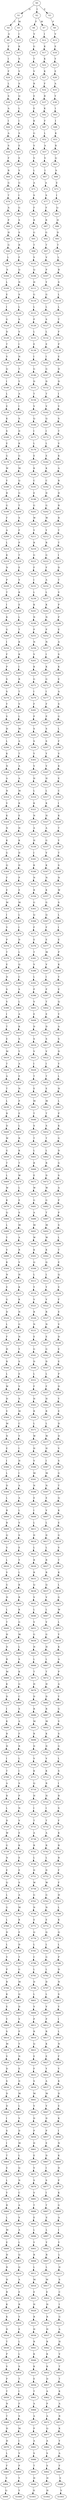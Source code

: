 strict digraph  {
	S0 -> S1 [ label = Q ];
	S0 -> S2 [ label = I ];
	S0 -> S3 [ label = E ];
	S1 -> S4 [ label = C ];
	S1 -> S5 [ label = M ];
	S2 -> S6 [ label = F ];
	S2 -> S7 [ label = W ];
	S3 -> S8 [ label = P ];
	S4 -> S9 [ label = A ];
	S5 -> S10 [ label = I ];
	S6 -> S11 [ label = V ];
	S7 -> S12 [ label = I ];
	S8 -> S13 [ label = V ];
	S9 -> S14 [ label = F ];
	S10 -> S15 [ label = K ];
	S11 -> S16 [ label = G ];
	S12 -> S17 [ label = K ];
	S13 -> S18 [ label = E ];
	S14 -> S19 [ label = I ];
	S15 -> S20 [ label = S ];
	S16 -> S21 [ label = T ];
	S17 -> S22 [ label = K ];
	S18 -> S23 [ label = Y ];
	S19 -> S24 [ label = F ];
	S20 -> S25 [ label = V ];
	S21 -> S26 [ label = V ];
	S22 -> S27 [ label = K ];
	S23 -> S28 [ label = E ];
	S24 -> S29 [ label = L ];
	S25 -> S30 [ label = S ];
	S26 -> S31 [ label = R ];
	S27 -> S32 [ label = F ];
	S28 -> S33 [ label = A ];
	S29 -> S34 [ label = S ];
	S30 -> S35 [ label = Q ];
	S31 -> S36 [ label = E ];
	S32 -> S37 [ label = R ];
	S33 -> S38 [ label = Y ];
	S34 -> S39 [ label = A ];
	S35 -> S40 [ label = L ];
	S36 -> S41 [ label = E ];
	S37 -> S42 [ label = K ];
	S38 -> S43 [ label = I ];
	S39 -> S44 [ label = I ];
	S40 -> S45 [ label = I ];
	S41 -> S46 [ label = K ];
	S42 -> S47 [ label = F ];
	S43 -> S48 [ label = I ];
	S44 -> S49 [ label = A ];
	S45 -> S50 [ label = S ];
	S46 -> S51 [ label = G ];
	S47 -> S52 [ label = L ];
	S48 -> S53 [ label = K ];
	S49 -> S54 [ label = S ];
	S50 -> S55 [ label = E ];
	S51 -> S56 [ label = V ];
	S52 -> S57 [ label = A ];
	S53 -> S58 [ label = R ];
	S54 -> S59 [ label = F ];
	S55 -> S60 [ label = E ];
	S56 -> S61 [ label = V ];
	S57 -> S62 [ label = V ];
	S58 -> S63 [ label = Q ];
	S59 -> S64 [ label = R ];
	S60 -> S65 [ label = V ];
	S61 -> S66 [ label = L ];
	S62 -> S67 [ label = I ];
	S63 -> S68 [ label = S ];
	S64 -> S69 [ label = G ];
	S65 -> S70 [ label = G ];
	S66 -> S71 [ label = A ];
	S67 -> S72 [ label = A ];
	S68 -> S73 [ label = E ];
	S69 -> S74 [ label = T ];
	S70 -> S75 [ label = I ];
	S71 -> S76 [ label = S ];
	S72 -> S77 [ label = S ];
	S73 -> S78 [ label = I ];
	S74 -> S79 [ label = A ];
	S75 -> S80 [ label = G ];
	S76 -> S81 [ label = F ];
	S77 -> S82 [ label = F ];
	S78 -> S83 [ label = Q ];
	S79 -> S84 [ label = P ];
	S80 -> S85 [ label = S ];
	S81 -> S86 [ label = R ];
	S82 -> S87 [ label = R ];
	S83 -> S88 [ label = H ];
	S84 -> S89 [ label = H ];
	S85 -> S90 [ label = S ];
	S86 -> S91 [ label = G ];
	S87 -> S92 [ label = G ];
	S88 -> S93 [ label = D ];
	S89 -> S94 [ label = G ];
	S90 -> S95 [ label = R ];
	S91 -> S96 [ label = T ];
	S92 -> S97 [ label = T ];
	S93 -> S98 [ label = T ];
	S94 -> S99 [ label = L ];
	S95 -> S100 [ label = F ];
	S96 -> S101 [ label = V ];
	S97 -> S102 [ label = V ];
	S98 -> S103 [ label = L ];
	S99 -> S104 [ label = S ];
	S100 -> S105 [ label = Q ];
	S101 -> S106 [ label = Q ];
	S102 -> S107 [ label = P ];
	S103 -> S108 [ label = R ];
	S104 -> S109 [ label = L ];
	S105 -> S110 [ label = N ];
	S106 -> S111 [ label = H ];
	S107 -> S112 [ label = Y ];
	S108 -> S113 [ label = S ];
	S109 -> S114 [ label = E ];
	S110 -> S115 [ label = S ];
	S111 -> S116 [ label = G ];
	S112 -> S117 [ label = G ];
	S113 -> S118 [ label = L ];
	S114 -> S119 [ label = I ];
	S115 -> S120 [ label = L ];
	S116 -> S121 [ label = L ];
	S117 -> S122 [ label = L ];
	S118 -> S123 [ label = L ];
	S119 -> S124 [ label = G ];
	S120 -> S125 [ label = S ];
	S121 -> S126 [ label = P ];
	S122 -> S127 [ label = S ];
	S123 -> S128 [ label = T ];
	S124 -> S129 [ label = D ];
	S125 -> S130 [ label = V ];
	S126 -> S131 [ label = L ];
	S127 -> S132 [ label = L ];
	S128 -> S133 [ label = F ];
	S129 -> S134 [ label = T ];
	S130 -> S135 [ label = I ];
	S131 -> S136 [ label = E ];
	S132 -> S137 [ label = E ];
	S133 -> S138 [ label = P ];
	S134 -> S139 [ label = V ];
	S135 -> S140 [ label = N ];
	S136 -> S141 [ label = I ];
	S137 -> S142 [ label = I ];
	S138 -> S143 [ label = E ];
	S139 -> S144 [ label = Q ];
	S140 -> S145 [ label = T ];
	S141 -> S146 [ label = G ];
	S142 -> S147 [ label = G ];
	S143 -> S148 [ label = D ];
	S144 -> S149 [ label = I ];
	S145 -> S150 [ label = Y ];
	S146 -> S151 [ label = D ];
	S147 -> S152 [ label = D ];
	S148 -> S153 [ label = D ];
	S149 -> S154 [ label = L ];
	S150 -> S155 [ label = A ];
	S151 -> S156 [ label = T ];
	S152 -> S157 [ label = T ];
	S153 -> S158 [ label = I ];
	S154 -> S159 [ label = E ];
	S155 -> S160 [ label = I ];
	S156 -> S161 [ label = V ];
	S157 -> S162 [ label = V ];
	S158 -> S163 [ label = V ];
	S159 -> S164 [ label = K ];
	S160 -> S165 [ label = S ];
	S161 -> S166 [ label = Q ];
	S162 -> S167 [ label = Q ];
	S163 -> S168 [ label = S ];
	S164 -> S169 [ label = S ];
	S165 -> S170 [ label = D ];
	S166 -> S171 [ label = I ];
	S167 -> S172 [ label = I ];
	S168 -> S173 [ label = T ];
	S169 -> S174 [ label = E ];
	S170 -> S175 [ label = K ];
	S171 -> S176 [ label = L ];
	S172 -> S177 [ label = L ];
	S173 -> S178 [ label = V ];
	S174 -> S179 [ label = G ];
	S175 -> S180 [ label = G ];
	S176 -> S181 [ label = E ];
	S177 -> S182 [ label = E ];
	S178 -> S183 [ label = K ];
	S179 -> S184 [ label = W ];
	S180 -> S185 [ label = M ];
	S181 -> S186 [ label = K ];
	S182 -> S187 [ label = K ];
	S183 -> S188 [ label = A ];
	S184 -> S189 [ label = Y ];
	S185 -> S190 [ label = Q ];
	S186 -> S191 [ label = C ];
	S187 -> S192 [ label = C ];
	S188 -> S193 [ label = R ];
	S189 -> S194 [ label = R ];
	S190 -> S195 [ label = G ];
	S191 -> S196 [ label = E ];
	S192 -> S197 [ label = D ];
	S193 -> S198 [ label = D ];
	S194 -> S199 [ label = G ];
	S195 -> S200 [ label = T ];
	S196 -> S201 [ label = G ];
	S197 -> S202 [ label = G ];
	S198 -> S203 [ label = R ];
	S199 -> S204 [ label = F ];
	S200 -> S205 [ label = S ];
	S201 -> S206 [ label = W ];
	S202 -> S207 [ label = W ];
	S203 -> S208 [ label = R ];
	S204 -> S209 [ label = A ];
	S205 -> S210 [ label = F ];
	S206 -> S211 [ label = Y ];
	S207 -> S212 [ label = Y ];
	S208 -> S213 [ label = T ];
	S209 -> S214 [ label = L ];
	S210 -> S215 [ label = P ];
	S211 -> S216 [ label = R ];
	S212 -> S217 [ label = R ];
	S213 -> S218 [ label = T ];
	S214 -> S219 [ label = K ];
	S215 -> S220 [ label = T ];
	S216 -> S221 [ label = G ];
	S217 -> S222 [ label = G ];
	S218 -> S223 [ label = I ];
	S219 -> S224 [ label = N ];
	S220 -> S225 [ label = E ];
	S221 -> S226 [ label = F ];
	S222 -> S227 [ label = F ];
	S223 -> S228 [ label = D ];
	S224 -> S229 [ label = P ];
	S225 -> S230 [ label = V ];
	S226 -> S231 [ label = I ];
	S227 -> S232 [ label = A ];
	S228 -> S233 [ label = T ];
	S229 -> S234 [ label = T ];
	S230 -> S235 [ label = K ];
	S231 -> S236 [ label = L ];
	S232 -> S237 [ label = L ];
	S233 -> S238 [ label = V ];
	S234 -> S239 [ label = I ];
	S235 -> S240 [ label = E ];
	S236 -> S241 [ label = K ];
	S237 -> S242 [ label = K ];
	S238 -> S243 [ label = P ];
	S239 -> S244 [ label = K ];
	S240 -> S245 [ label = L ];
	S241 -> S246 [ label = N ];
	S242 -> S247 [ label = N ];
	S243 -> S248 [ label = P ];
	S244 -> S249 [ label = G ];
	S245 -> S250 [ label = T ];
	S246 -> S251 [ label = P ];
	S247 -> S252 [ label = P ];
	S248 -> S253 [ label = E ];
	S249 -> S254 [ label = I ];
	S250 -> S255 [ label = K ];
	S251 -> S256 [ label = N ];
	S252 -> S257 [ label = N ];
	S253 -> S258 [ label = A ];
	S254 -> S259 [ label = F ];
	S255 -> S260 [ label = K ];
	S256 -> S261 [ label = V ];
	S257 -> S262 [ label = I ];
	S258 -> S263 [ label = S ];
	S259 -> S264 [ label = P ];
	S260 -> S265 [ label = I ];
	S261 -> S266 [ label = K ];
	S262 -> S267 [ label = K ];
	S263 -> S268 [ label = K ];
	S264 -> S269 [ label = S ];
	S265 -> S270 [ label = R ];
	S266 -> S271 [ label = G ];
	S267 -> S272 [ label = G ];
	S268 -> S273 [ label = E ];
	S269 -> S274 [ label = S ];
	S270 -> S275 [ label = T ];
	S271 -> S276 [ label = I ];
	S272 -> S277 [ label = I ];
	S273 -> S278 [ label = A ];
	S274 -> S279 [ label = Y ];
	S275 -> S280 [ label = V ];
	S276 -> S281 [ label = F ];
	S277 -> S282 [ label = F ];
	S278 -> S283 [ label = S ];
	S279 -> S284 [ label = V ];
	S280 -> S285 [ label = L ];
	S281 -> S286 [ label = P ];
	S282 -> S287 [ label = P ];
	S283 -> S288 [ label = G ];
	S284 -> S289 [ label = H ];
	S285 -> S290 [ label = M ];
	S286 -> S291 [ label = S ];
	S287 -> S292 [ label = S ];
	S288 -> S293 [ label = L ];
	S289 -> S294 [ label = L ];
	S290 -> S295 [ label = A ];
	S291 -> S296 [ label = S ];
	S292 -> S297 [ label = S ];
	S293 -> S298 [ label = F ];
	S294 -> S299 [ label = K ];
	S295 -> S300 [ label = T ];
	S296 -> S301 [ label = Y ];
	S297 -> S302 [ label = Y ];
	S298 -> S303 [ label = V ];
	S299 -> S304 [ label = N ];
	S300 -> S305 [ label = A ];
	S301 -> S306 [ label = V ];
	S302 -> S307 [ label = V ];
	S303 -> S308 [ label = K ];
	S304 -> S309 [ label = A ];
	S305 -> S310 [ label = A ];
	S306 -> S311 [ label = H ];
	S307 -> S312 [ label = H ];
	S308 -> S313 [ label = E ];
	S309 -> S314 [ label = N ];
	S310 -> S315 [ label = M ];
	S311 -> S316 [ label = L ];
	S312 -> S317 [ label = L ];
	S313 -> S318 [ label = C ];
	S314 -> S319 [ label = V ];
	S315 -> S320 [ label = K ];
	S316 -> S321 [ label = K ];
	S317 -> S322 [ label = K ];
	S318 -> S323 [ label = I ];
	S319 -> S324 [ label = K ];
	S320 -> S325 [ label = E ];
	S321 -> S326 [ label = N ];
	S322 -> S327 [ label = H ];
	S323 -> S328 [ label = K ];
	S324 -> S329 [ label = N ];
	S325 -> S330 [ label = H ];
	S326 -> S331 [ label = A ];
	S327 -> S332 [ label = A ];
	S328 -> S333 [ label = T ];
	S329 -> S334 [ label = K ];
	S330 -> S335 [ label = K ];
	S331 -> S336 [ label = H ];
	S332 -> S337 [ label = G ];
	S333 -> S338 [ label = Y ];
	S334 -> S339 [ label = G ];
	S335 -> S340 [ label = D ];
	S336 -> S341 [ label = I ];
	S337 -> S342 [ label = V ];
	S338 -> S343 [ label = T ];
	S339 -> S344 [ label = Q ];
	S340 -> S345 [ label = D ];
	S341 -> S346 [ label = K ];
	S342 -> S347 [ label = K ];
	S343 -> S348 [ label = S ];
	S344 -> S349 [ label = F ];
	S345 -> S350 [ label = P ];
	S346 -> S351 [ label = N ];
	S347 -> S352 [ label = N ];
	S348 -> S353 [ label = N ];
	S349 -> S354 [ label = E ];
	S350 -> S355 [ label = E ];
	S351 -> S356 [ label = R ];
	S352 -> S357 [ label = K ];
	S353 -> S358 [ label = W ];
	S354 -> S359 [ label = M ];
	S355 -> S360 [ label = M ];
	S356 -> S361 [ label = G ];
	S357 -> S362 [ label = G ];
	S358 -> S363 [ label = S ];
	S359 -> S364 [ label = I ];
	S360 -> S365 [ label = L ];
	S361 -> S366 [ label = Q ];
	S362 -> S367 [ label = Q ];
	S363 -> S368 [ label = L ];
	S364 -> S369 [ label = V ];
	S365 -> S370 [ label = I ];
	S366 -> S371 [ label = F ];
	S367 -> S372 [ label = F ];
	S368 -> S373 [ label = I ];
	S369 -> S374 [ label = P ];
	S370 -> S375 [ label = D ];
	S371 -> S376 [ label = E ];
	S372 -> S377 [ label = E ];
	S373 -> S378 [ label = E ];
	S374 -> S379 [ label = T ];
	S375 -> S380 [ label = L ];
	S376 -> S381 [ label = T ];
	S377 -> S382 [ label = M ];
	S378 -> S383 [ label = P ];
	S379 -> S384 [ label = E ];
	S380 -> S385 [ label = Q ];
	S381 -> S386 [ label = V ];
	S382 -> S387 [ label = V ];
	S383 -> S388 [ label = K ];
	S384 -> S389 [ label = D ];
	S385 -> S390 [ label = C ];
	S386 -> S391 [ label = L ];
	S387 -> S392 [ label = I ];
	S388 -> S393 [ label = Y ];
	S389 -> S394 [ label = S ];
	S390 -> S395 [ label = S ];
	S391 -> S396 [ label = P ];
	S392 -> S397 [ label = P ];
	S393 -> S398 [ label = E ];
	S394 -> S399 [ label = V ];
	S395 -> S400 [ label = L ];
	S396 -> S401 [ label = V ];
	S397 -> S402 [ label = T ];
	S398 -> S403 [ label = Q ];
	S399 -> S404 [ label = I ];
	S400 -> S405 [ label = A ];
	S401 -> S406 [ label = E ];
	S402 -> S407 [ label = E ];
	S403 -> S408 [ label = Y ];
	S404 -> S409 [ label = T ];
	S405 -> S410 [ label = K ];
	S406 -> S411 [ label = D ];
	S407 -> S412 [ label = D ];
	S408 -> S413 [ label = A ];
	S409 -> S414 [ label = E ];
	S410 -> S415 [ label = S ];
	S411 -> S416 [ label = S ];
	S412 -> S417 [ label = S ];
	S413 -> S418 [ label = S ];
	S414 -> S419 [ label = M ];
	S415 -> S420 [ label = Y ];
	S416 -> S421 [ label = V ];
	S417 -> S422 [ label = V ];
	S418 -> S423 [ label = D ];
	S419 -> S424 [ label = T ];
	S420 -> S425 [ label = A ];
	S421 -> S426 [ label = I ];
	S422 -> S427 [ label = I ];
	S423 -> S428 [ label = Y ];
	S424 -> S429 [ label = A ];
	S425 -> S430 [ label = E ];
	S426 -> S431 [ label = T ];
	S427 -> S432 [ label = T ];
	S428 -> S433 [ label = L ];
	S429 -> S434 [ label = T ];
	S430 -> S435 [ label = N ];
	S431 -> S436 [ label = E ];
	S432 -> S437 [ label = E ];
	S433 -> S438 [ label = H ];
	S434 -> S439 [ label = L ];
	S435 -> S440 [ label = P ];
	S436 -> S441 [ label = M ];
	S437 -> S442 [ label = M ];
	S438 -> S443 [ label = L ];
	S439 -> S444 [ label = R ];
	S440 -> S445 [ label = E ];
	S441 -> S446 [ label = T ];
	S442 -> S447 [ label = T ];
	S443 -> S448 [ label = P ];
	S444 -> S449 [ label = D ];
	S445 -> S450 [ label = L ];
	S446 -> S451 [ label = S ];
	S447 -> S452 [ label = S ];
	S448 -> S453 [ label = K ];
	S449 -> S454 [ label = W ];
	S450 -> S455 [ label = R ];
	S451 -> S456 [ label = T ];
	S452 -> S457 [ label = T ];
	S453 -> S458 [ label = G ];
	S454 -> S459 [ label = G ];
	S455 -> S460 [ label = K ];
	S456 -> S461 [ label = L ];
	S457 -> S462 [ label = L ];
	S458 -> S463 [ label = D ];
	S459 -> S464 [ label = T ];
	S460 -> S465 [ label = T ];
	S461 -> S466 [ label = R ];
	S462 -> S467 [ label = R ];
	S463 -> S468 [ label = G ];
	S464 -> S469 [ label = L ];
	S465 -> S470 [ label = W ];
	S466 -> S471 [ label = E ];
	S467 -> S472 [ label = D ];
	S468 -> S473 [ label = S ];
	S469 -> S474 [ label = W ];
	S470 -> S475 [ label = L ];
	S471 -> S476 [ label = W ];
	S472 -> S477 [ label = W ];
	S473 -> S478 [ label = A ];
	S474 -> S479 [ label = K ];
	S475 -> S480 [ label = E ];
	S476 -> S481 [ label = G ];
	S477 -> S482 [ label = G ];
	S478 -> S483 [ label = P ];
	S479 -> S484 [ label = Q ];
	S480 -> S485 [ label = S ];
	S481 -> S486 [ label = A ];
	S482 -> S487 [ label = T ];
	S483 -> S488 [ label = P ];
	S484 -> S489 [ label = L ];
	S485 -> S490 [ label = M ];
	S486 -> S491 [ label = M ];
	S487 -> S492 [ label = M ];
	S488 -> S493 [ label = S ];
	S489 -> S494 [ label = Y ];
	S490 -> S495 [ label = A ];
	S491 -> S496 [ label = W ];
	S492 -> S497 [ label = W ];
	S493 -> S498 [ label = L ];
	S494 -> S499 [ label = V ];
	S495 -> S500 [ label = R ];
	S496 -> S501 [ label = K ];
	S497 -> S502 [ label = K ];
	S498 -> S503 [ label = T ];
	S499 -> S504 [ label = K ];
	S500 -> S505 [ label = V ];
	S501 -> S506 [ label = Q ];
	S502 -> S507 [ label = Q ];
	S503 -> S508 [ label = E ];
	S504 -> S509 [ label = N ];
	S505 -> S510 [ label = H ];
	S506 -> S511 [ label = L ];
	S507 -> S512 [ label = L ];
	S508 -> S513 [ label = Q ];
	S509 -> S514 [ label = E ];
	S510 -> S515 [ label = K ];
	S511 -> S516 [ label = Y ];
	S512 -> S517 [ label = Y ];
	S513 -> S518 [ label = V ];
	S514 -> S519 [ label = G ];
	S515 -> S520 [ label = K ];
	S516 -> S521 [ label = V ];
	S517 -> S522 [ label = V ];
	S518 -> S523 [ label = F ];
	S519 -> S524 [ label = D ];
	S520 -> S525 [ label = N ];
	S521 -> S526 [ label = R ];
	S522 -> S527 [ label = R ];
	S523 -> S528 [ label = E ];
	S524 -> S529 [ label = L ];
	S525 -> S530 [ label = G ];
	S526 -> S531 [ label = N ];
	S527 -> S532 [ label = N ];
	S528 -> S533 [ label = V ];
	S529 -> S534 [ label = F ];
	S530 -> S535 [ label = N ];
	S531 -> S536 [ label = E ];
	S532 -> S537 [ label = E ];
	S533 -> S538 [ label = D ];
	S534 -> S539 [ label = H ];
	S535 -> S540 [ label = Y ];
	S536 -> S541 [ label = G ];
	S537 -> S542 [ label = G ];
	S538 -> S543 [ label = E ];
	S539 -> S544 [ label = R ];
	S540 -> S545 [ label = S ];
	S541 -> S546 [ label = D ];
	S542 -> S547 [ label = D ];
	S543 -> S548 [ label = E ];
	S544 -> S549 [ label = L ];
	S545 -> S550 [ label = E ];
	S546 -> S551 [ label = L ];
	S547 -> S552 [ label = L ];
	S548 -> S553 [ label = P ];
	S549 -> S554 [ label = W ];
	S550 -> S555 [ label = V ];
	S551 -> S556 [ label = F ];
	S552 -> S557 [ label = F ];
	S553 -> S558 [ label = D ];
	S554 -> S559 [ label = H ];
	S555 -> S560 [ label = S ];
	S556 -> S561 [ label = H ];
	S557 -> S562 [ label = H ];
	S558 -> S563 [ label = Y ];
	S559 -> S564 [ label = V ];
	S560 -> S565 [ label = M ];
	S561 -> S566 [ label = R ];
	S562 -> S567 [ label = R ];
	S563 -> S568 [ label = E ];
	S564 -> S569 [ label = M ];
	S565 -> S570 [ label = C ];
	S566 -> S571 [ label = L ];
	S567 -> S572 [ label = L ];
	S568 -> S573 [ label = D ];
	S569 -> S574 [ label = N ];
	S570 -> S575 [ label = Y ];
	S571 -> S576 [ label = W ];
	S572 -> S577 [ label = W ];
	S573 -> S578 [ label = D ];
	S574 -> S579 [ label = E ];
	S575 -> S580 [ label = I ];
	S576 -> S581 [ label = H ];
	S577 -> S582 [ label = H ];
	S578 -> S583 [ label = V ];
	S579 -> S584 [ label = I ];
	S580 -> S585 [ label = H ];
	S581 -> S586 [ label = V ];
	S582 -> S587 [ label = I ];
	S583 -> S588 [ label = S ];
	S584 -> S589 [ label = L ];
	S585 -> S590 [ label = I ];
	S586 -> S591 [ label = M ];
	S587 -> S592 [ label = M ];
	S588 -> S593 [ label = G ];
	S589 -> S594 [ label = D ];
	S590 -> S595 [ label = A ];
	S591 -> S596 [ label = N ];
	S592 -> S597 [ label = N ];
	S593 -> S598 [ label = T ];
	S594 -> S599 [ label = L ];
	S595 -> S600 [ label = A ];
	S596 -> S601 [ label = E ];
	S597 -> S602 [ label = E ];
	S598 -> S603 [ label = Q ];
	S599 -> S604 [ label = R ];
	S600 -> S605 [ label = L ];
	S601 -> S606 [ label = I ];
	S602 -> S607 [ label = V ];
	S603 -> S608 [ label = K ];
	S604 -> S609 [ label = R ];
	S605 -> S610 [ label = V ];
	S606 -> S611 [ label = L ];
	S607 -> S612 [ label = L ];
	S608 -> S613 [ label = E ];
	S609 -> S614 [ label = Q ];
	S610 -> S615 [ label = S ];
	S611 -> S616 [ label = D ];
	S612 -> S617 [ label = D ];
	S613 -> S618 [ label = G ];
	S614 -> S619 [ label = V ];
	S615 -> S620 [ label = E ];
	S616 -> S621 [ label = L ];
	S617 -> S622 [ label = L ];
	S618 -> S623 [ label = V ];
	S619 -> S624 [ label = L ];
	S620 -> S625 [ label = Y ];
	S621 -> S626 [ label = R ];
	S622 -> S627 [ label = R ];
	S623 -> S628 [ label = T ];
	S624 -> S629 [ label = V ];
	S625 -> S630 [ label = L ];
	S626 -> S631 [ label = R ];
	S627 -> S632 [ label = R ];
	S628 -> S633 [ label = K ];
	S629 -> S634 [ label = G ];
	S630 -> S635 [ label = K ];
	S631 -> S636 [ label = Q ];
	S632 -> S637 [ label = Q ];
	S633 -> S638 [ label = L ];
	S634 -> S639 [ label = H ];
	S635 -> S640 [ label = R ];
	S636 -> S641 [ label = V ];
	S637 -> S642 [ label = V ];
	S638 -> S643 [ label = G ];
	S639 -> S644 [ label = L ];
	S640 -> S645 [ label = K ];
	S641 -> S646 [ label = L ];
	S642 -> S647 [ label = L ];
	S643 -> S648 [ label = W ];
	S644 -> S649 [ label = T ];
	S645 -> S650 [ label = G ];
	S646 -> S651 [ label = V ];
	S647 -> S652 [ label = V ];
	S648 -> S653 [ label = L ];
	S649 -> S654 [ label = H ];
	S650 -> S655 [ label = M ];
	S651 -> S656 [ label = G ];
	S652 -> S657 [ label = G ];
	S653 -> S658 [ label = Y ];
	S654 -> S659 [ label = D ];
	S655 -> S660 [ label = L ];
	S656 -> S661 [ label = H ];
	S657 -> S662 [ label = H ];
	S658 -> S663 [ label = K ];
	S659 -> S664 [ label = R ];
	S660 -> S665 [ label = S ];
	S661 -> S666 [ label = L ];
	S662 -> S667 [ label = L ];
	S663 -> S668 [ label = A ];
	S664 -> S669 [ label = M ];
	S665 -> S670 [ label = K ];
	S666 -> S671 [ label = T ];
	S667 -> S672 [ label = T ];
	S668 -> S673 [ label = P ];
	S669 -> S674 [ label = K ];
	S670 -> S675 [ label = G ];
	S671 -> S676 [ label = H ];
	S672 -> S677 [ label = H ];
	S673 -> S678 [ label = A ];
	S674 -> S679 [ label = D ];
	S675 -> S680 [ label = C ];
	S676 -> S681 [ label = D ];
	S677 -> S682 [ label = D ];
	S678 -> S683 [ label = Y ];
	S679 -> S684 [ label = I ];
	S680 -> S685 [ label = S ];
	S681 -> S686 [ label = R ];
	S682 -> S687 [ label = R ];
	S683 -> S688 [ label = G ];
	S684 -> S689 [ label = K ];
	S685 -> S690 [ label = A ];
	S686 -> S691 [ label = M ];
	S687 -> S692 [ label = M ];
	S688 -> S693 [ label = V ];
	S689 -> S694 [ label = R ];
	S690 -> S695 [ label = F ];
	S691 -> S696 [ label = R ];
	S692 -> S697 [ label = K ];
	S693 -> S698 [ label = S ];
	S694 -> S699 [ label = H ];
	S695 -> S700 [ label = R ];
	S696 -> S701 [ label = D ];
	S697 -> S702 [ label = D ];
	S698 -> S703 [ label = G ];
	S699 -> S704 [ label = I ];
	S700 -> S705 [ label = L ];
	S701 -> S706 [ label = V ];
	S702 -> S707 [ label = V ];
	S703 -> S708 [ label = L ];
	S704 -> S709 [ label = T ];
	S705 -> S710 [ label = I ];
	S706 -> S711 [ label = K ];
	S707 -> S712 [ label = K ];
	S708 -> S713 [ label = S ];
	S709 -> S714 [ label = A ];
	S710 -> S715 [ label = S ];
	S711 -> S716 [ label = Q ];
	S712 -> S717 [ label = R ];
	S713 -> S718 [ label = I ];
	S714 -> S719 [ label = R ];
	S715 -> S720 [ label = P ];
	S716 -> S721 [ label = H ];
	S717 -> S722 [ label = H ];
	S718 -> S723 [ label = R ];
	S719 -> S724 [ label = L ];
	S720 -> S725 [ label = N ];
	S721 -> S726 [ label = I ];
	S722 -> S727 [ label = I ];
	S723 -> S728 [ label = S ];
	S724 -> S729 [ label = D ];
	S725 -> S730 [ label = V ];
	S726 -> S731 [ label = T ];
	S727 -> S732 [ label = T ];
	S728 -> S733 [ label = F ];
	S729 -> S734 [ label = W ];
	S730 -> S735 [ label = E ];
	S731 -> S736 [ label = A ];
	S732 -> S737 [ label = A ];
	S733 -> S738 [ label = K ];
	S734 -> S739 [ label = G ];
	S735 -> S740 [ label = K ];
	S736 -> S741 [ label = R ];
	S737 -> S742 [ label = R ];
	S738 -> S743 [ label = R ];
	S739 -> S744 [ label = N ];
	S740 -> S745 [ label = E ];
	S741 -> S746 [ label = L ];
	S742 -> S747 [ label = L ];
	S743 -> S748 [ label = R ];
	S744 -> S749 [ label = E ];
	S745 -> S750 [ label = E ];
	S746 -> S751 [ label = D ];
	S747 -> S752 [ label = D ];
	S748 -> S753 [ label = F ];
	S749 -> S754 [ label = Q ];
	S750 -> S755 [ label = S ];
	S751 -> S756 [ label = W ];
	S752 -> S757 [ label = W ];
	S753 -> S758 [ label = F ];
	S754 -> S759 [ label = L ];
	S755 -> S760 [ label = A ];
	S756 -> S761 [ label = G ];
	S757 -> S762 [ label = G ];
	S758 -> S763 [ label = H ];
	S759 -> S764 [ label = G ];
	S760 -> S765 [ label = M ];
	S761 -> S766 [ label = N ];
	S762 -> S767 [ label = N ];
	S763 -> S768 [ label = L ];
	S764 -> S769 [ label = L ];
	S765 -> S770 [ label = K ];
	S766 -> S771 [ label = E ];
	S767 -> S772 [ label = E ];
	S768 -> S773 [ label = K ];
	S769 -> S774 [ label = D ];
	S770 -> S775 [ label = E ];
	S771 -> S776 [ label = Q ];
	S772 -> S777 [ label = Q ];
	S773 -> S778 [ label = Q ];
	S774 -> S779 [ label = L ];
	S775 -> S780 [ label = D ];
	S776 -> S781 [ label = L ];
	S777 -> S782 [ label = L ];
	S778 -> S783 [ label = L ];
	S779 -> S784 [ label = V ];
	S780 -> S785 [ label = T ];
	S781 -> S786 [ label = C ];
	S782 -> S787 [ label = G ];
	S783 -> S788 [ label = P ];
	S784 -> S789 [ label = P ];
	S785 -> S790 [ label = G ];
	S786 -> S791 [ label = L ];
	S787 -> S792 [ label = L ];
	S788 -> S793 [ label = D ];
	S789 -> S794 [ label = R ];
	S790 -> S795 [ label = M ];
	S791 -> S796 [ label = D ];
	S792 -> S797 [ label = D ];
	S793 -> S798 [ label = N ];
	S794 -> S799 [ label = K ];
	S795 -> S800 [ label = Q ];
	S796 -> S801 [ label = L ];
	S797 -> S802 [ label = L ];
	S798 -> S803 [ label = S ];
	S799 -> S804 [ label = E ];
	S800 -> S805 [ label = D ];
	S801 -> S806 [ label = V ];
	S802 -> S807 [ label = V ];
	S803 -> S808 [ label = Y ];
	S804 -> S809 [ label = Y ];
	S805 -> S810 [ label = V ];
	S806 -> S811 [ label = P ];
	S807 -> S812 [ label = P ];
	S808 -> S813 [ label = I ];
	S809 -> S814 [ label = S ];
	S810 -> S815 [ label = P ];
	S811 -> S816 [ label = R ];
	S812 -> S817 [ label = R ];
	S813 -> S818 [ label = L ];
	S814 -> S819 [ label = M ];
	S815 -> S820 [ label = Y ];
	S816 -> S821 [ label = Q ];
	S817 -> S822 [ label = K ];
	S818 -> S823 [ label = N ];
	S819 -> S824 [ label = V ];
	S820 -> S825 [ label = N ];
	S821 -> S826 [ label = E ];
	S822 -> S827 [ label = E ];
	S823 -> S828 [ label = F ];
	S824 -> S829 [ label = D ];
	S825 -> S830 [ label = E ];
	S826 -> S831 [ label = F ];
	S827 -> S832 [ label = Y ];
	S828 -> S833 [ label = Y ];
	S829 -> S834 [ label = S ];
	S830 -> S835 [ label = D ];
	S831 -> S836 [ label = S ];
	S832 -> S837 [ label = A ];
	S833 -> S838 [ label = K ];
	S834 -> S839 [ label = D ];
	S835 -> S840 [ label = M ];
	S836 -> S841 [ label = M ];
	S837 -> S842 [ label = M ];
	S838 -> S843 [ label = D ];
	S839 -> S844 [ label = D ];
	S840 -> S845 [ label = L ];
	S841 -> S846 [ label = V ];
	S842 -> S847 [ label = V ];
	S843 -> S848 [ label = E ];
	S844 -> S849 [ label = I ];
	S845 -> S850 [ label = V ];
	S846 -> S851 [ label = D ];
	S847 -> S852 [ label = D ];
	S848 -> S853 [ label = K ];
	S849 -> S854 [ label = S ];
	S850 -> S855 [ label = D ];
	S851 -> S856 [ label = P ];
	S852 -> S857 [ label = P ];
	S853 -> S858 [ label = I ];
	S854 -> S859 [ label = I ];
	S855 -> S860 [ label = M ];
	S856 -> S861 [ label = D ];
	S857 -> S862 [ label = E ];
	S858 -> S863 [ label = N ];
	S859 -> S864 [ label = T ];
	S860 -> S865 [ label = L ];
	S861 -> S866 [ label = E ];
	S862 -> S867 [ label = D ];
	S863 -> S868 [ label = K ];
	S864 -> S869 [ label = E ];
	S865 -> S870 [ label = Q ];
	S866 -> S871 [ label = V ];
	S867 -> S872 [ label = I ];
	S868 -> S873 [ label = D ];
	S869 -> S874 [ label = L ];
	S870 -> S875 [ label = N ];
	S871 -> S876 [ label = S ];
	S872 -> S877 [ label = S ];
	S873 -> S878 [ label = P ];
	S874 -> S879 [ label = Y ];
	S875 -> S880 [ label = C ];
	S876 -> S881 [ label = V ];
	S877 -> S882 [ label = I ];
	S878 -> S883 [ label = K ];
	S879 -> S884 [ label = R ];
	S880 -> S885 [ label = A ];
	S881 -> S886 [ label = T ];
	S882 -> S887 [ label = T ];
	S883 -> S888 [ label = G ];
	S884 -> S889 [ label = L ];
	S885 -> S890 [ label = V ];
	S886 -> S891 [ label = E ];
	S887 -> S892 [ label = E ];
	S888 -> S893 [ label = A ];
	S889 -> S894 [ label = M ];
	S890 -> S895 [ label = A ];
	S891 -> S896 [ label = L ];
	S892 -> S897 [ label = L ];
	S893 -> S898 [ label = I ];
	S894 -> S899 [ label = E ];
	S895 -> S900 [ label = L ];
	S896 -> S901 [ label = Y ];
	S897 -> S902 [ label = Y ];
	S898 -> S903 [ label = Y ];
	S899 -> S904 [ label = H ];
	S900 -> S905 [ label = Q ];
	S901 -> S906 [ label = R ];
	S902 -> S907 [ label = R ];
	S903 -> S908 [ label = L ];
	S904 -> S909 [ label = R ];
	S905 -> S910 [ label = Q ];
	S906 -> S911 [ label = L ];
	S907 -> S912 [ label = L ];
	S908 -> S913 [ label = D ];
	S909 -> S914 [ label = H ];
	S910 -> S915 [ label = A ];
	S911 -> S916 [ label = M ];
	S912 -> S917 [ label = M ];
	S913 -> S918 [ label = S ];
	S914 -> S919 [ label = R ];
	S915 -> S920 [ label = E ];
	S916 -> S921 [ label = E ];
	S917 -> S922 [ label = E ];
	S918 -> S923 [ label = C ];
	S919 -> S924 [ label = K ];
	S920 -> S925 [ label = R ];
	S921 -> S926 [ label = H ];
	S922 -> S927 [ label = H ];
	S923 -> S928 [ label = I ];
	S924 -> S929 [ label = K ];
	S925 -> S930 [ label = Y ];
	S926 -> S931 [ label = R ];
	S927 -> S932 [ label = R ];
	S928 -> S933 [ label = G ];
	S929 -> S934 [ label = D ];
	S930 -> S935 [ label = E ];
	S931 -> S936 [ label = H ];
	S932 -> S937 [ label = H ];
	S933 -> S938 [ label = A ];
	S934 -> S939 [ label = T ];
	S935 -> S940 [ label = L ];
	S936 -> S941 [ label = R ];
	S937 -> S942 [ label = R ];
	S938 -> S943 [ label = H ];
	S939 -> S944 [ label = P ];
	S940 -> S945 [ label = L ];
	S941 -> S946 [ label = K ];
	S942 -> S947 [ label = K ];
	S943 -> S948 [ label = V ];
	S944 -> S949 [ label = V ];
	S945 -> S950 [ label = S ];
	S946 -> S951 [ label = K ];
	S947 -> S952 [ label = K ];
	S948 -> S953 [ label = T ];
	S949 -> S954 [ label = P ];
	S950 -> S955 [ label = T ];
	S951 -> S956 [ label = E ];
	S952 -> S957 [ label = D ];
	S953 -> S958 [ label = T ];
	S954 -> S959 [ label = T ];
	S955 -> S960 [ label = I ];
	S956 -> S961 [ label = T ];
	S957 -> S962 [ label = A ];
	S958 -> S963 [ label = K ];
	S959 -> S964 [ label = N ];
	S960 -> S965 [ label = F ];
	S961 -> S966 [ label = A ];
	S962 -> S967 [ label = P ];
	S963 -> S968 [ label = A ];
	S964 -> S969 [ label = T ];
	S965 -> S970 [ label = S ];
	S966 -> S971 [ label = A ];
	S967 -> S972 [ label = A ];
	S968 -> S973 [ label = R ];
	S969 -> S974 [ label = H ];
	S970 -> S975 [ label = M ];
	S971 -> S976 [ label = P ];
	S972 -> S977 [ label = Q ];
	S973 -> S978 [ label = K ];
	S974 -> S979 [ label = H ];
	S975 -> S980 [ label = I ];
	S976 -> S981 [ label = A ];
	S977 -> S982 [ label = A ];
	S978 -> S983 [ label = Y ];
	S979 -> S984 [ label = L ];
	S980 -> S985 [ label = V ];
	S981 -> S986 [ label = S ];
	S982 -> S987 [ label = S ];
	S983 -> S988 [ label = A ];
	S984 -> S989 [ label = F ];
	S985 -> S990 [ label = P ];
	S986 -> S991 [ label = T ];
	S987 -> S992 [ label = S ];
	S988 -> S993 [ label = F ];
	S989 -> S994 [ label = V ];
	S990 -> S995 [ label = Y ];
	S991 -> S996 [ label = H ];
	S992 -> S997 [ label = H ];
	S993 -> S998 [ label = E ];
	S994 -> S999 [ label = Q ];
	S995 -> S1000 [ label = Y ];
	S996 -> S1001 [ label = H ];
	S997 -> S1002 [ label = H ];
	S998 -> S1003 [ label = V ];
}
